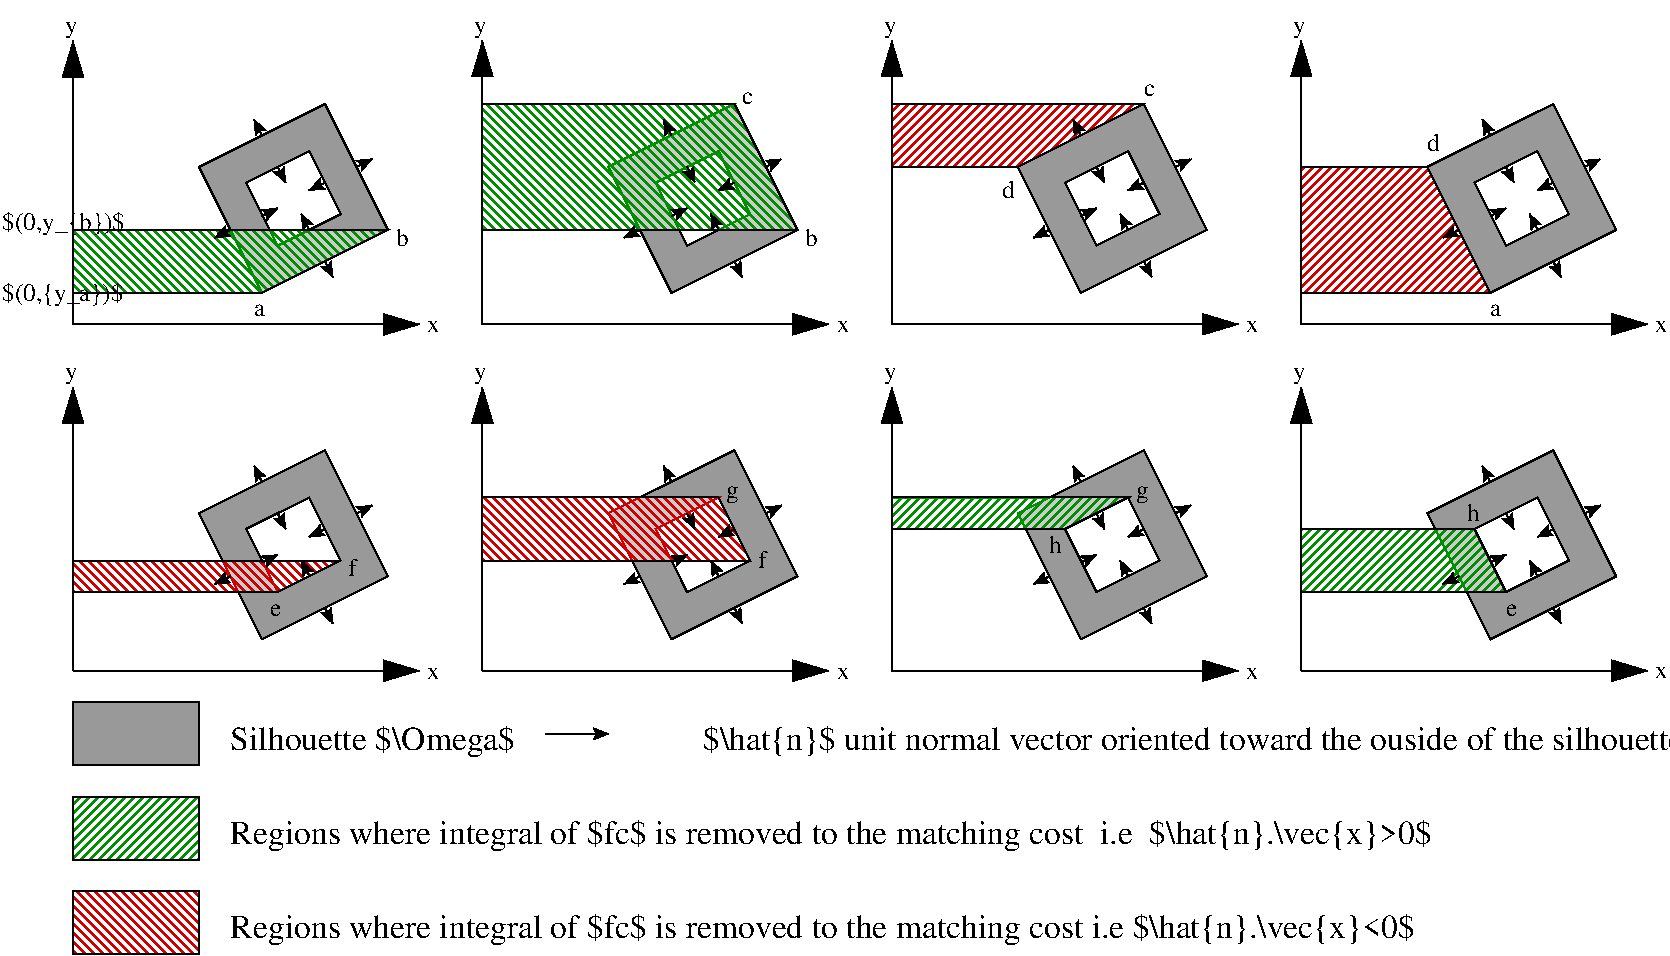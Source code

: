 #FIG 3.2
Portrait
Center
Metric
A4 
100.0
Single
-2
1200 2
0 32 #cccccc
0 33 #999999
0 34 #ffcc00
6 12941 6525 2025 8325
6 4400 6525 2025 6975
2 2 0 1 0 33 100 1 20  0  0 0 0 0 0 5
      2025 6525 2925 6525 2925 6975 2025 6975 2025 6525
4 0 0 100 1 0 16.0 0.0 6 349.0 1250.0 3150 6862 Silhouette $\\Omega$\001
-6
6 12941 6579 5400 6928
4 0 0 100 1 0 16.0 0.0 6 349.0 6416.0 6525 6862 $\\hat{n}$ unit normal vector oriented toward the ouside of the silhouette\001
2 1 0 1 0 0 100 1 -1  0  0 0 12 1 0 2
  2 1 1.0 72.00 72.00
       5400 6750 5850 6750
-6
6 10616 7200 2025 7650
4 0 0 100 1 0 16.0 0.0 6 349.0 7466.0 3150 7537 Regions where integral of $fc$ is removed to the matching cost  i.e  $\\hat{n}.\\vec{x}>0$\001
2 2 0 1 12 7 100 1 45  0  0 0 0 0 0 5
      2025 7200 2925 7200 2925 7650 2025 7650 2025 7200
2 2 0 1 0 0 90 1 -1  0  0 0 0 0 0 5
      2025 7200 2925 7200 2925 7650 2025 7650 2025 7200
-6
6 10483 7875 2025 8325
4 0 0 100 1 0 16.0 0.0 6 349.0 7333.0 3150 8212 Regions where integral of $fc$ is removed to the matching cost i.e $\\hat{n}.\\vec{x}<0$\001
2 2 0 1 20 7 100 1 44  0  0 0 0 0 0 5
      2025 7875 2925 7875 2925 8325 2025 8325 2025 7875
2 2 0 1 0 0 90 1 -1  0  0 0 0 0 0 5
      2025 7875 2925 7875 2925 8325 2025 8325 2025 7875
-6
-6
6 13413 1525 10743 3930
2 3 0 1 20 7 100 1 45  0  0 0 12 0 0 5
       10800 2700 11700 2700 12150 3600 10800 3600
       10800 2700
4 0 0 100 1 0 12.0 0.0 4 267.0 83.0 12150 3768 a\001
4 0 0 100 1 0 12.0 0.0 4 267.0 100.0 11700 2587 d\001
6 13413 1525 10743 3930
2 1 0 1 0 0 100 1 -1  0  0 0 12 1 0 2
  1 1 1.0 144.00 240.00
       10800 3824 10800 1799
2 1 0 1 0 0 100 1 -1  0  0 0 12 1 0 2
  1 1 1.0 144.00 240.00
       10800 3824 13275 3824
4 0 0 100 1 0 12.0 0.0 4 267.0 83.0 13330 3880 x\001
4 0 0 100 1 0 12.0 0.0 4 267.0 116.0 10743 1742 y\001
-6
2 3 0 1 0 33 95 1 20  0  0 0 12 0 0 5
       11699 2700 12150 3600 13050 3150 12600 2250
       11699 2700
2 3 0 1 0 0 90 1 0  0  0 0 12 0 0 5
       12037 2812 12262 3262 12712 3037 12487 2587
       12037 2812
2 3 0 1 0 7 50 1 -1  0  0 0 12 0 0 5
       11700 2700 10800 2700 10800 3600 12150 3600
       11700 2700
6 12937 2362 11812 3487
2 1 0 1 0 0 40 1 -1  0  0 0 12 1 0 2
  2 1 1.0 72.00 72.00
       12825 2700 12937 2643
2 1 0 1 0 0 40 1 -1  0  0 0 12 1 0 2
  2 1 1.0 72.00 72.00
       12150 2475 12094 2362
2 1 0 1 0 0 40 1 -1  0  0 0 12 1 0 2
  2 1 1.0 72.00 72.00
       12488 3150 12431 3037
2 1 0 1 0 0 40 1 -1  0  0 0 12 1 0 2
  2 1 1.0 72.00 72.00
       12262 2700 12319 2812
2 1 0 1 0 0 40 1 -1  0  0 0 12 1 0 2
  2 1 1.0 72.00 72.00
       12600 2812 12487 2868
2 1 0 1 0 0 40 1 -1  0  0 0 12 1 0 2
  2 1 1.0 72.00 72.00
       12150 3051 12262 2995
2 1 0 1 0 0 40 1 -1  0  0 0 12 1 0 2
  2 1 1.0 72.00 72.00
       11925 3149 11812 3206
2 1 0 1 0 0 40 1 -1  0  0 0 12 1 0 2
  2 1 1.0 72.00 72.00
       12600 3375 12656 3487
-6
-6
6 10488 1525 7818 3930
2 3 0 1 20 7 100 1 45  0  0 0 12 0 0 5
       7875 2700 8775 2700 9675 2250 7875 2250
       7875 2700
4 0 0 100 1 0 12.0 0.0 4 267.0 100.0 8662 2925 d\001
4 0 0 100 1 0 12.0 0.0 4 267.0 83.0 9675 2193 c\001
6 10488 1525 7818 3930
4 0 0 100 1 0 12.0 0.0 4 267.0 116.0 7818 1742 y\001
4 0 0 100 1 0 12.0 0.0 4 267.0 83.0 10405 3880 x\001
2 1 0 1 0 0 100 1 -1  0  0 0 12 1 0 2
  1 1 1.0 144.00 240.00
       7875 3824 10350 3824
2 1 0 1 0 0 100 1 -1  0  0 0 12 1 0 2
  1 1 1.0 144.00 240.00
       7875 3824 7875 1799
-6
2 3 0 1 0 33 95 1 20  0  0 0 12 0 0 5
       8774 2700 9225 3600 10125 3150 9675 2250
       8774 2700
2 3 0 1 0 0 90 1 0  0  0 0 12 0 0 5
       9112 2812 9337 3262 9787 3037 9562 2587
       9112 2812
2 3 0 1 0 7 50 1 -1  0  0 0 12 0 0 5
       8775 2700 7875 2700 7875 2250 9675 2250
       8775 2700
6 10012 2362 8887 3487
2 1 0 1 0 0 40 1 -1  0  0 0 12 1 0 2
  2 1 1.0 72.00 72.00
       9675 3375 9731 3487
2 1 0 1 0 0 40 1 -1  0  0 0 12 1 0 2
  2 1 1.0 72.00 72.00
       9000 3149 8887 3206
2 1 0 1 0 0 40 1 -1  0  0 0 12 1 0 2
  2 1 1.0 72.00 72.00
       9225 3051 9337 2995
2 1 0 1 0 0 40 1 -1  0  0 0 12 1 0 2
  2 1 1.0 72.00 72.00
       9675 2812 9562 2868
2 1 0 1 0 0 40 1 -1  0  0 0 12 1 0 2
  2 1 1.0 72.00 72.00
       9337 2700 9394 2812
2 1 0 1 0 0 40 1 -1  0  0 0 12 1 0 2
  2 1 1.0 72.00 72.00
       9563 3150 9506 3037
2 1 0 1 0 0 40 1 -1  0  0 0 12 1 0 2
  2 1 1.0 72.00 72.00
       9225 2475 9169 2362
2 1 0 1 0 0 40 1 -1  0  0 0 12 1 0 2
  2 1 1.0 72.00 72.00
       9900 2700 10012 2643
-6
-6
6 7563 1525 4893 3930
4 0 0 100 1 0 12.0 0.0 4 267.0 83.0 6806 2250 c\001
4 0 0 100 1 0 12.0 0.0 4 267.0 100.0 7256 3262 b\001
6 7563 1525 4893 3930
4 0 0 100 1 0 12.0 0.0 4 267.0 116.0 4893 1742 y\001
4 0 0 100 1 0 12.0 0.0 4 267.0 83.0 7480 3880 x\001
2 1 0 1 0 0 100 1 -1  0  0 0 12 1 0 2
  1 1 1.0 144.00 240.00
       4950 3824 7425 3824
2 1 0 1 0 0 100 1 -1  0  0 0 12 1 0 2
  1 1 1.0 144.00 240.00
       4950 3824 4950 1799
-6
2 3 0 1 0 33 95 1 20  0  0 0 12 0 0 5
       5850 2700 6300 3600 7200 3150 6750 2250
       5850 2700
2 3 0 1 0 0 90 1 0  0  0 0 12 0 0 5
       6187 2812 6412 3262 6862 3037 6637 2587
       6187 2812
2 3 0 1 12 7 80 1 44  0  0 0 12 0 0 6
       6637 3150 6862 3037 6637 2587 6187 2812
       6356 3150 6637 3150
2 3 0 1 12 32 80 1 44  0  0 0 12 0 0 10
       7200 3150 6637 3150 6862 3037 6637 2587
       6187 2812 6356 3150 6075 3150 5850 2700
       6750 2250 7200 3150
2 3 0 1 12 7 80 1 44  0  0 0 12 0 0 6
       4950 2250 6750 2249 5850 2699 6075 3150
       4950 3150 4950 2250
2 3 0 1 0 7 50 1 -1  0  0 0 12 0 0 5
       4950 2250 6750 2250 7200 3150 4950 3150
       4950 2250
6 7087 2362 5962 3487
2 1 0 1 0 0 40 1 -1  0  0 0 12 1 0 2
  2 1 1.0 72.00 72.00
       6975 2700 7087 2643
2 1 0 1 0 0 40 1 -1  0  0 0 12 1 0 2
  2 1 1.0 72.00 72.00
       6300 2475 6244 2362
2 1 0 1 0 0 40 1 -1  0  0 0 12 1 0 2
  2 1 1.0 72.00 72.00
       6638 3150 6581 3037
2 1 0 1 0 0 40 1 -1  0  0 0 12 1 0 2
  2 1 1.0 72.00 72.00
       6412 2700 6469 2812
2 1 0 1 0 0 40 1 -1  0  0 0 12 1 0 2
  2 1 1.0 72.00 72.00
       6750 2812 6637 2868
2 1 0 1 0 0 40 1 -1  0  0 0 12 1 0 2
  2 1 1.0 72.00 72.00
       6300 3051 6412 2995
2 1 0 1 0 0 40 1 -1  0  0 0 12 1 0 2
  2 1 1.0 72.00 72.00
       6075 3149 5962 3206
2 1 0 1 0 0 40 1 -1  0  0 0 12 1 0 2
  2 1 1.0 72.00 72.00
       6750 3375 6806 3487
-6
-6
6 4638 4000 1968 6405
6 4638 4000 1968 6405
2 1 0 1 0 0 100 1 -1  0  0 0 12 1 0 2
  1 1 1.0 144.00 240.00
       2025 6299 2025 4274
2 1 0 1 0 0 100 1 -1  0  0 0 12 1 0 2
  1 1 1.0 144.00 240.00
       2025 6299 4500 6299
4 0 0 100 1 0 12.0 0.0 4 267.0 83.0 4555 6355 x\001
4 0 0 100 1 0 12.0 0.0 4 267.0 116.0 1968 4217 y\001
-6
2 3 0 1 0 33 95 1 20  0  0 0 12 0 0 5
       2924 5174 3375 6074 4275 5624 3825 4724
       2924 5174
2 3 0 1 0 0 90 1 0  0  0 0 12 0 0 5
       3262 5286 3487 5737 3937 5512 3712 5062
       3262 5286
2 3 0 1 20 7 85 1 44  0  0 0 12 0 0 5
       2025 5512 2025 5737 3487 5737 3937 5512
       2025 5512
2 3 0 1 20 32 80 1 44  0  0 0 12 0 0 5
       3093 5512 3206 5737 3487 5737 3375 5512
       3093 5512
2 3 0 1 0 0 50 1 -1  0  0 0 12 0 0 5
       2025 5737 3487 5737 3937 5512 2025 5512
       2025 5737
6 4162 4837 3037 5962
2 1 0 1 0 0 40 1 -1  0  0 0 12 1 0 2
  2 1 1.0 72.00 72.00
       4050 5175 4162 5118
2 1 0 1 0 0 40 1 -1  0  0 0 12 1 0 2
  2 1 1.0 72.00 72.00
       3375 4950 3319 4837
2 1 0 1 0 0 40 1 -1  0  0 0 12 1 0 2
  2 1 1.0 72.00 72.00
       3713 5625 3656 5512
2 1 0 1 0 0 40 1 -1  0  0 0 12 1 0 2
  2 1 1.0 72.00 72.00
       3487 5175 3544 5287
2 1 0 1 0 0 40 1 -1  0  0 0 12 1 0 2
  2 1 1.0 72.00 72.00
       3825 5287 3712 5343
2 1 0 1 0 0 40 1 -1  0  0 0 12 1 0 2
  2 1 1.0 72.00 72.00
       3375 5526 3487 5470
2 1 0 1 0 0 40 1 -1  0  0 0 12 1 0 2
  2 1 1.0 72.00 72.00
       3150 5624 3037 5681
2 1 0 1 0 0 40 1 -1  0  0 0 12 1 0 2
  2 1 1.0 72.00 72.00
       3825 5850 3881 5962
-6
4 0 0 30 1 0 12.0 0.0 4 267.0 66.0 3993 5625 f\001
4 0 0 30 1 0 12.0 0.0 4 267.0 83.0 3431 5905 e\001
-6
6 7563 4000 4893 6405
6 7563 4000 4893 6405
4 0 0 100 1 0 12.0 0.0 4 267.0 116.0 4893 4217 y\001
4 0 0 100 1 0 12.0 0.0 4 267.0 83.0 7480 6355 x\001
2 1 0 1 0 0 100 1 -1  0  0 0 12 1 0 2
  1 1 1.0 144.00 240.00
       4950 6299 7425 6299
2 1 0 1 0 0 100 1 -1  0  0 0 12 1 0 2
  1 1 1.0 144.00 240.00
       4950 6299 4950 4274
-6
2 3 0 1 0 33 95 1 20  0  0 0 12 0 0 5
       5849 5174 6300 6074 7200 5624 6750 4724
       5849 5174
2 3 0 1 0 0 90 1 0  0  0 0 12 0 0 5
       6187 5286 6412 5737 6862 5512 6637 5061
       6187 5286
2 1 0 1 0 0 80 1 -1  0  0 0 12 1 0 2
  2 1 1.0 144.00 240.00
       6300 5230 6525 5118
2 3 0 1 20 7 70 1 44  0  0 0 12 0 0 5
       6637 5061 4950 5061 4950 5512 6862 5512
       6637 5061
2 3 0 1 20 32 60 1 44  0  0 0 12 0 0 7
       5849 5174 6018 5512 6300 5512 6187 5286
       6637 5061 6075 5061 5849 5174
2 3 0 1 0 0 50 1 -1  0  0 0 12 0 0 5
       4950 5061 6637 5061 6862 5512 4950 5512
       4950 5061
6 7087 4837 5962 5962
2 1 0 1 0 0 40 1 -1  0  0 0 12 1 0 2
  2 1 1.0 72.00 72.00
       6975 5175 7087 5118
2 1 0 1 0 0 40 1 -1  0  0 0 12 1 0 2
  2 1 1.0 72.00 72.00
       6300 4950 6244 4837
2 1 0 1 0 0 40 1 -1  0  0 0 12 1 0 2
  2 1 1.0 72.00 72.00
       6638 5625 6581 5512
2 1 0 1 0 0 40 1 -1  0  0 0 12 1 0 2
  2 1 1.0 72.00 72.00
       6412 5175 6469 5287
2 1 0 1 0 0 40 1 -1  0  0 0 12 1 0 2
  2 1 1.0 72.00 72.00
       6750 5287 6637 5343
2 1 0 1 0 0 40 1 -1  0  0 0 12 1 0 2
  2 1 1.0 72.00 72.00
       6300 5526 6412 5470
2 1 0 1 0 0 40 1 -1  0  0 0 12 1 0 2
  2 1 1.0 72.00 72.00
       6075 5624 5962 5681
2 1 0 1 0 0 40 1 -1  0  0 0 12 1 0 2
  2 1 1.0 72.00 72.00
       6750 5850 6806 5962
-6
4 0 0 30 1 0 12.0 0.0 4 267.0 83.0 6693 5062 g\001
4 0 0 30 1 0 12.0 0.0 4 267.0 66.0 6918 5568 f\001
-6
6 10488 4000 7818 6405
6 10488 4000 7818 6405
2 1 0 1 0 0 100 1 -1  0  0 0 12 1 0 2
  1 1 1.0 144.00 240.00
       7875 6299 7875 4274
2 1 0 1 0 0 100 1 -1  0  0 0 12 1 0 2
  1 1 1.0 144.00 240.00
       7875 6299 10350 6299
4 0 0 100 1 0 12.0 0.0 4 267.0 83.0 10405 6355 x\001
4 0 0 100 1 0 12.0 0.0 4 267.0 116.0 7818 4217 y\001
-6
2 3 0 1 0 33 95 1 20  0  0 0 12 0 0 5
       8775 5174 9225 6074 10125 5624 9675 4724
       8775 5174
2 3 0 1 0 0 90 1 0  0  0 0 12 0 0 5
       9112 5286 9337 5737 9787 5512 9562 5061
       9112 5286
2 3 0 1 12 7 70 1 45  0  0 0 12 0 0 5
       9562 5062 7875 5062 7875 5287 9112 5287
       9562 5062
2 3 0 1 12 32 60 1 45  0  0 0 12 0 0 6
       8775 5174 8831 5287 9112 5286 9562 5061
       9000 5061 8775 5174
2 3 0 1 0 0 50 1 -1  0  0 0 12 0 0 5
       7875 5061 9562 5061 9112 5287 7875 5287
       7875 5061
6 10012 4837 8887 5962
2 1 0 1 0 0 40 1 -1  0  0 0 12 1 0 2
  2 1 1.0 72.00 72.00
       9675 5850 9731 5962
2 1 0 1 0 0 40 1 -1  0  0 0 12 1 0 2
  2 1 1.0 72.00 72.00
       9000 5624 8887 5681
2 1 0 1 0 0 40 1 -1  0  0 0 12 1 0 2
  2 1 1.0 72.00 72.00
       9225 5526 9337 5470
2 1 0 1 0 0 40 1 -1  0  0 0 12 1 0 2
  2 1 1.0 72.00 72.00
       9675 5287 9562 5343
2 1 0 1 0 0 40 1 -1  0  0 0 12 1 0 2
  2 1 1.0 72.00 72.00
       9337 5175 9394 5287
2 1 0 1 0 0 40 1 -1  0  0 0 12 1 0 2
  2 1 1.0 72.00 72.00
       9563 5625 9506 5512
2 1 0 1 0 0 40 1 -1  0  0 0 12 1 0 2
  2 1 1.0 72.00 72.00
       9225 4950 9169 4837
2 1 0 1 0 0 40 1 -1  0  0 0 12 1 0 2
  2 1 1.0 72.00 72.00
       9900 5175 10012 5118
-6
4 0 0 30 1 0 12.0 0.0 4 267.0 83.0 9618 5062 g\001
4 0 0 30 1 0 12.0 0.0 4 267.0 100.0 9000 5456 h\001
-6
6 13413 4000 10743 6404
6 13413 4000 10743 6404
4 0 0 100 1 0 12.0 0.0 4 267.0 116.0 10743 4217 y\001
4 0 0 100 1 0 12.0 0.0 4 267.0 83.0 13330 6354 x\001
2 1 0 1 0 0 100 1 -1  0  0 0 12 1 0 2
  1 1 1.0 144.00 240.00
       10800 6299 13275 6299
2 1 0 1 0 0 100 1 -1  0  0 0 12 1 0 2
  1 1 1.0 144.00 240.00
       10800 6299 10800 4274
-6
6 13050 4725 10800 6075
2 3 0 1 0 33 95 1 20  0  0 0 12 0 0 5
       11700 5175 12150 6075 13050 5625 12600 4725
       11700 5175
2 3 0 1 0 0 90 1 0  0  0 0 12 0 0 5
       12037 5287 12262 5737 12712 5512 12487 5062
       12037 5287
2 1 0 1 0 0 80 1 -1  0  0 0 12 1 0 2
  2 1 1.0 144.00 240.00
       11868 5512 11981 5737
2 3 0 1 12 7 70 1 45  0  0 0 12 0 0 5
       12037 5287 10800 5287 10800 5737 12262 5737
       12037 5287
2 3 0 1 12 32 60 1 45  0  0 0 12 0 0 5
       11756 5287 11981 5737 12262 5737 12037 5287
       11756 5287
2 3 0 1 0 0 50 1 -1  0  0 0 12 0 0 5
       10800 5287 12037 5287 12262 5737 10800 5737
       10800 5287
6 12937 4837 11812 5962
2 1 0 1 0 0 40 1 -1  0  0 0 12 1 0 2
  2 1 1.0 72.00 72.00
       12825 5175 12937 5118
2 1 0 1 0 0 40 1 -1  0  0 0 12 1 0 2
  2 1 1.0 72.00 72.00
       12150 4950 12094 4837
2 1 0 1 0 0 40 1 -1  0  0 0 12 1 0 2
  2 1 1.0 72.00 72.00
       12488 5625 12431 5512
2 1 0 1 0 0 40 1 -1  0  0 0 12 1 0 2
  2 1 1.0 72.00 72.00
       12262 5175 12319 5287
2 1 0 1 0 0 40 1 -1  0  0 0 12 1 0 2
  2 1 1.0 72.00 72.00
       12600 5287 12487 5343
2 1 0 1 0 0 40 1 -1  0  0 0 12 1 0 2
  2 1 1.0 72.00 72.00
       12150 5526 12262 5470
2 1 0 1 0 0 40 1 -1  0  0 0 12 1 0 2
  2 1 1.0 72.00 72.00
       11925 5624 11812 5681
2 1 0 1 0 0 40 1 -1  0  0 0 12 1 0 2
  2 1 1.0 72.00 72.00
       12600 5850 12656 5962
-6
4 0 0 30 1 0 12.0 0.0 4 267.0 83.0 12262 5905 e\001
4 0 0 30 1 0 12.0 0.0 4 267.0 100.0 11981 5230 h\001
-6
-6
6 4638 1526 1518 3930
4 0 0 100 1 0 12.0 0.0 4 267.0 100.0 4331 3262 b\001
4 0 0 100 1 0 12.0 0.0 4 267.0 83.0 3318 3768 a\001
2 1 0 1 0 0 100 1 -1  0  0 0 12 1 0 2
  1 1 1.0 144.00 240.00
       2025 3825 2025 1800
2 1 0 1 0 0 100 1 -1  0  0 0 12 1 0 2
  1 1 1.0 144.00 240.00
       2025 3825 4500 3825
4 0 0 100 1 0 12.0 0.0 4 267.0 83.0 4555 3880 x\001
4 0 0 100 1 0 12.0 0.0 4 267.0 116.0 1968 1743 y\001
2 3 0 1 0 33 95 1 20  0  0 0 12 0 0 5
       2925 2700 3375 3600 4275 3150 3825 2250
       2925 2700
2 3 0 1 0 0 90 1 0  0  0 0 12 0 0 5
       3262 2812 3487 3262 3937 3037 3712 2587
       3262 2812
2 3 0 1 12 7 60 1 44  0  0 0 12 0 0 5
       2025 3150 4275 3150 3375 3600 2025 3600
       2025 3150
2 3 0 1 12 32 50 1 44  0  0 0 12 0 0 7
       3150 3150 3431 3150 3487 3262 3712 3150
       4275 3150 3375 3600 3150 3150
2 3 0 1 0 7 50 1 -1  0  0 0 12 0 0 5
       4275 3150 2025 3150 2025 3600 3375 3600
       4275 3150
6 4162 2362 3037 3487
2 1 0 1 0 0 40 1 -1  0  0 0 12 1 0 2
  2 1 1.0 72.00 72.00
       4050 2700 4162 2643
2 1 0 1 0 0 40 1 -1  0  0 0 12 1 0 2
  2 1 1.0 72.00 72.00
       3375 2475 3319 2362
2 1 0 1 0 0 40 1 -1  0  0 0 12 1 0 2
  2 1 1.0 72.00 72.00
       3713 3150 3656 3037
2 1 0 1 0 0 40 1 -1  0  0 0 12 1 0 2
  2 1 1.0 72.00 72.00
       3487 2700 3544 2812
2 1 0 1 0 0 40 1 -1  0  0 0 12 1 0 2
  2 1 1.0 72.00 72.00
       3825 2812 3712 2868
2 1 0 1 0 0 40 1 -1  0  0 0 12 1 0 2
  2 1 1.0 72.00 72.00
       3375 3051 3487 2995
2 1 0 1 0 0 40 1 -1  0  0 0 12 1 0 2
  2 1 1.0 72.00 72.00
       3150 3149 3037 3206
2 1 0 1 0 0 40 1 -1  0  0 0 12 1 0 2
  2 1 1.0 72.00 72.00
       3825 3375 3881 3487
-6
4 0 0 30 1 0 12.0 0.0 6 266.0 500.0 1518 3656 $(0,{y_a})$\001
4 0 0 30 1 0 12.0 0.0 6 266.0 483.0 1518 3150 $(0,y_{b})$\001
-6
